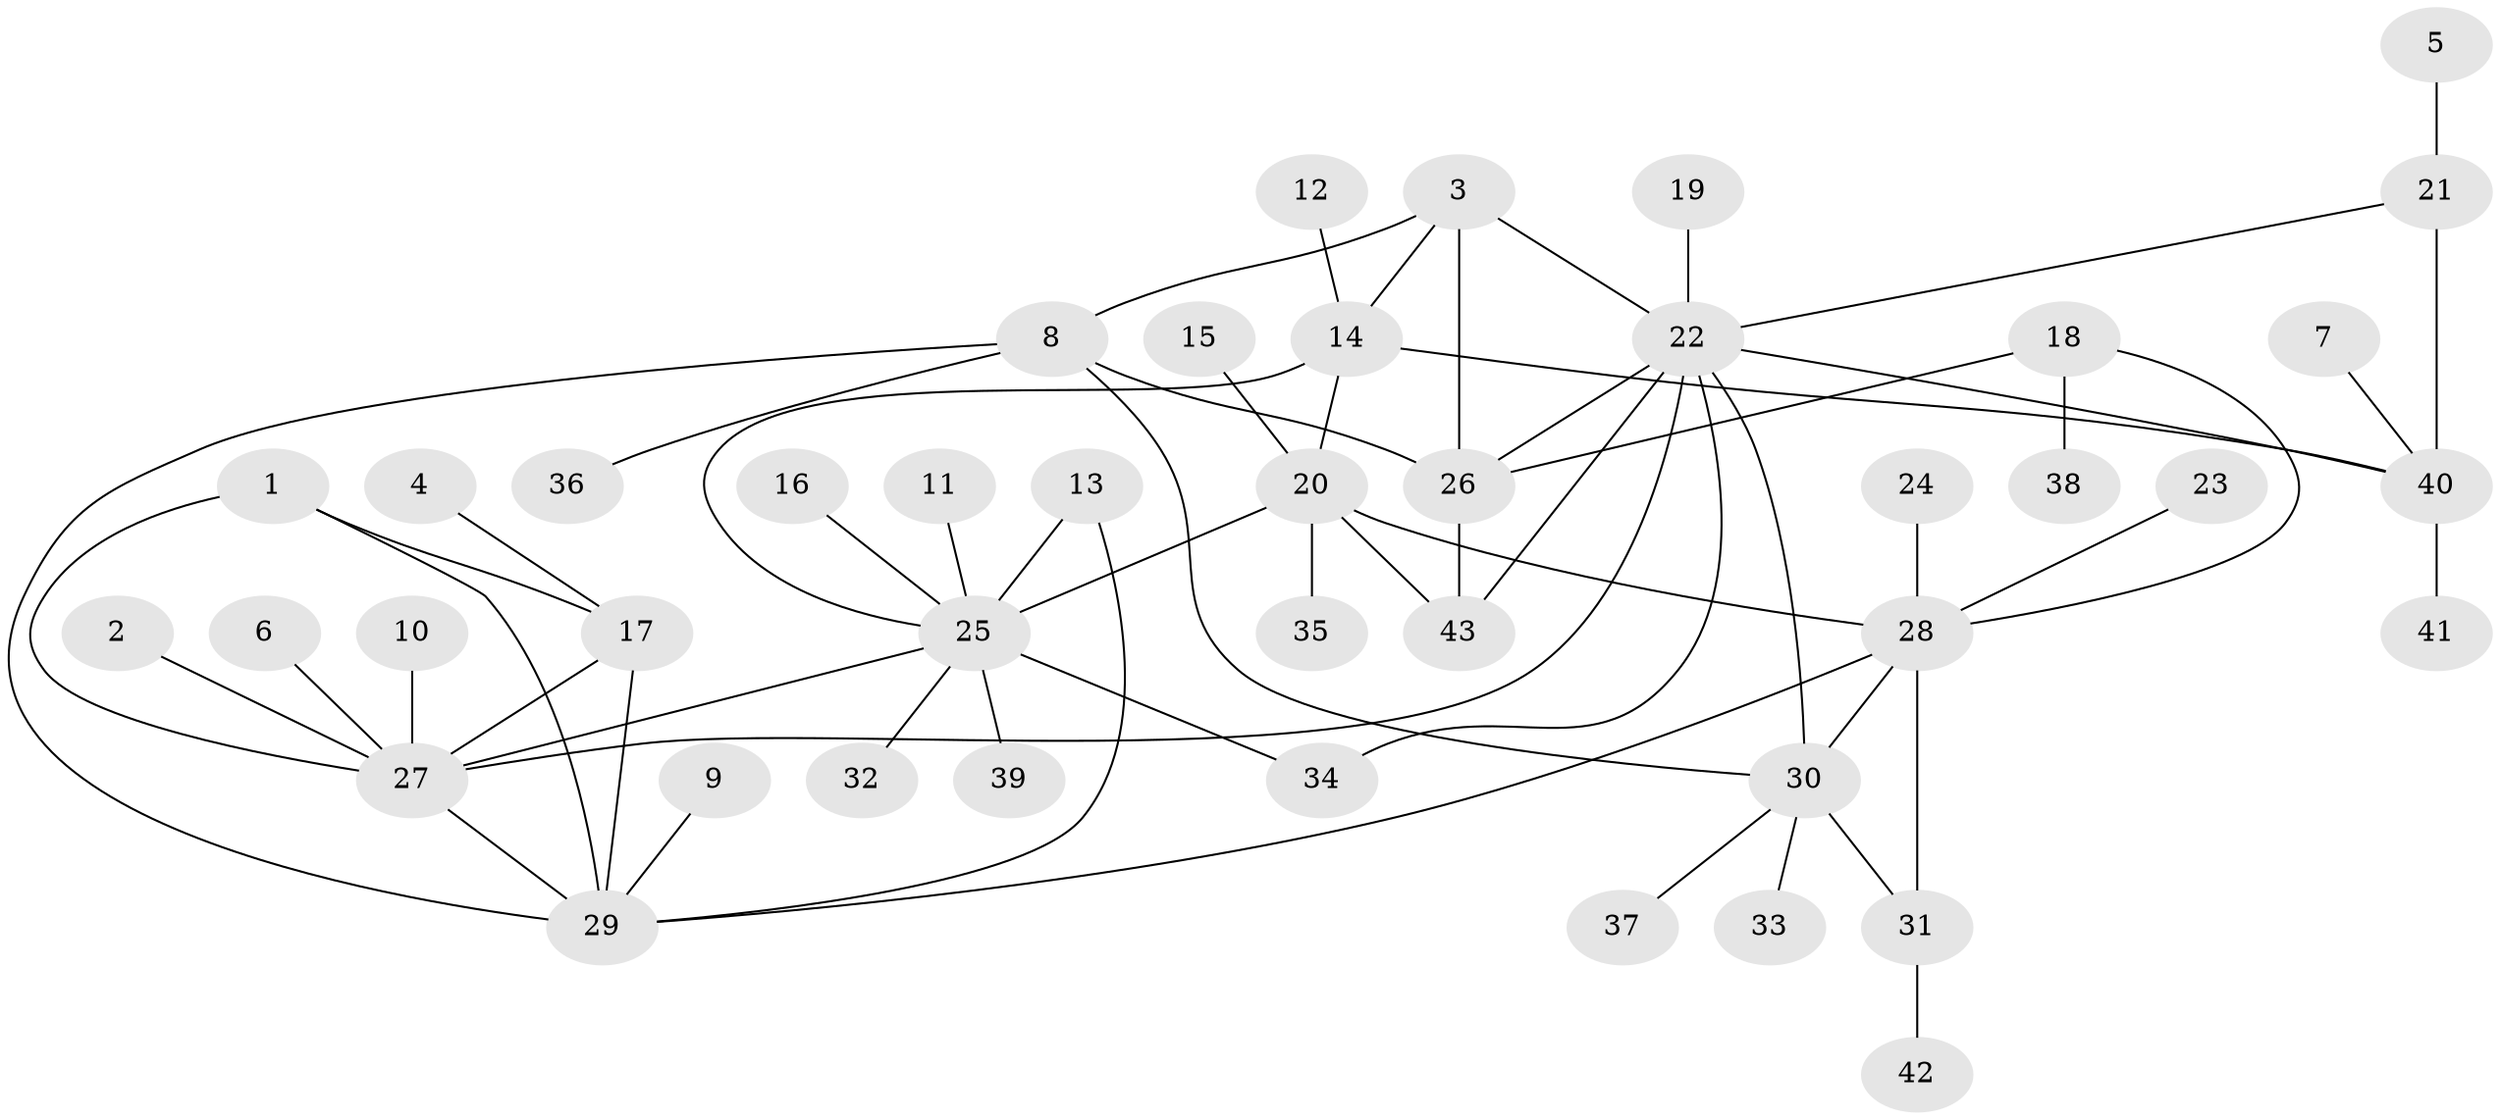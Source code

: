 // original degree distribution, {7: 0.046511627906976744, 4: 0.05813953488372093, 12: 0.011627906976744186, 3: 0.05813953488372093, 9: 0.03488372093023256, 5: 0.03488372093023256, 10: 0.011627906976744186, 6: 0.023255813953488372, 11: 0.011627906976744186, 1: 0.5348837209302325, 2: 0.1744186046511628}
// Generated by graph-tools (version 1.1) at 2025/26/03/09/25 03:26:46]
// undirected, 43 vertices, 61 edges
graph export_dot {
graph [start="1"]
  node [color=gray90,style=filled];
  1;
  2;
  3;
  4;
  5;
  6;
  7;
  8;
  9;
  10;
  11;
  12;
  13;
  14;
  15;
  16;
  17;
  18;
  19;
  20;
  21;
  22;
  23;
  24;
  25;
  26;
  27;
  28;
  29;
  30;
  31;
  32;
  33;
  34;
  35;
  36;
  37;
  38;
  39;
  40;
  41;
  42;
  43;
  1 -- 17 [weight=1.0];
  1 -- 27 [weight=1.0];
  1 -- 29 [weight=1.0];
  2 -- 27 [weight=1.0];
  3 -- 8 [weight=2.0];
  3 -- 14 [weight=1.0];
  3 -- 22 [weight=1.0];
  3 -- 26 [weight=2.0];
  4 -- 17 [weight=1.0];
  5 -- 21 [weight=1.0];
  6 -- 27 [weight=1.0];
  7 -- 40 [weight=1.0];
  8 -- 26 [weight=1.0];
  8 -- 29 [weight=1.0];
  8 -- 30 [weight=1.0];
  8 -- 36 [weight=1.0];
  9 -- 29 [weight=1.0];
  10 -- 27 [weight=1.0];
  11 -- 25 [weight=1.0];
  12 -- 14 [weight=1.0];
  13 -- 25 [weight=1.0];
  13 -- 29 [weight=1.0];
  14 -- 20 [weight=2.0];
  14 -- 25 [weight=1.0];
  14 -- 40 [weight=1.0];
  15 -- 20 [weight=1.0];
  16 -- 25 [weight=1.0];
  17 -- 27 [weight=1.0];
  17 -- 29 [weight=1.0];
  18 -- 26 [weight=1.0];
  18 -- 28 [weight=1.0];
  18 -- 38 [weight=1.0];
  19 -- 22 [weight=1.0];
  20 -- 25 [weight=2.0];
  20 -- 28 [weight=1.0];
  20 -- 35 [weight=1.0];
  20 -- 43 [weight=1.0];
  21 -- 22 [weight=1.0];
  21 -- 40 [weight=2.0];
  22 -- 26 [weight=2.0];
  22 -- 27 [weight=1.0];
  22 -- 30 [weight=1.0];
  22 -- 34 [weight=1.0];
  22 -- 40 [weight=2.0];
  22 -- 43 [weight=1.0];
  23 -- 28 [weight=1.0];
  24 -- 28 [weight=1.0];
  25 -- 27 [weight=1.0];
  25 -- 32 [weight=1.0];
  25 -- 34 [weight=1.0];
  25 -- 39 [weight=1.0];
  26 -- 43 [weight=1.0];
  27 -- 29 [weight=1.0];
  28 -- 29 [weight=1.0];
  28 -- 30 [weight=1.0];
  28 -- 31 [weight=2.0];
  30 -- 31 [weight=2.0];
  30 -- 33 [weight=1.0];
  30 -- 37 [weight=1.0];
  31 -- 42 [weight=1.0];
  40 -- 41 [weight=1.0];
}
